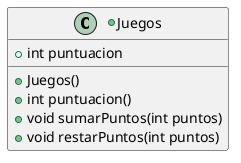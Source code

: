 @startuml
'https://plantuml.com/class-diagram

+class Juegos{
    +int puntuacion
    +Juegos()
    +int puntuacion()
    +void sumarPuntos(int puntos)
    +void restarPuntos(int puntos)
}

@enduml